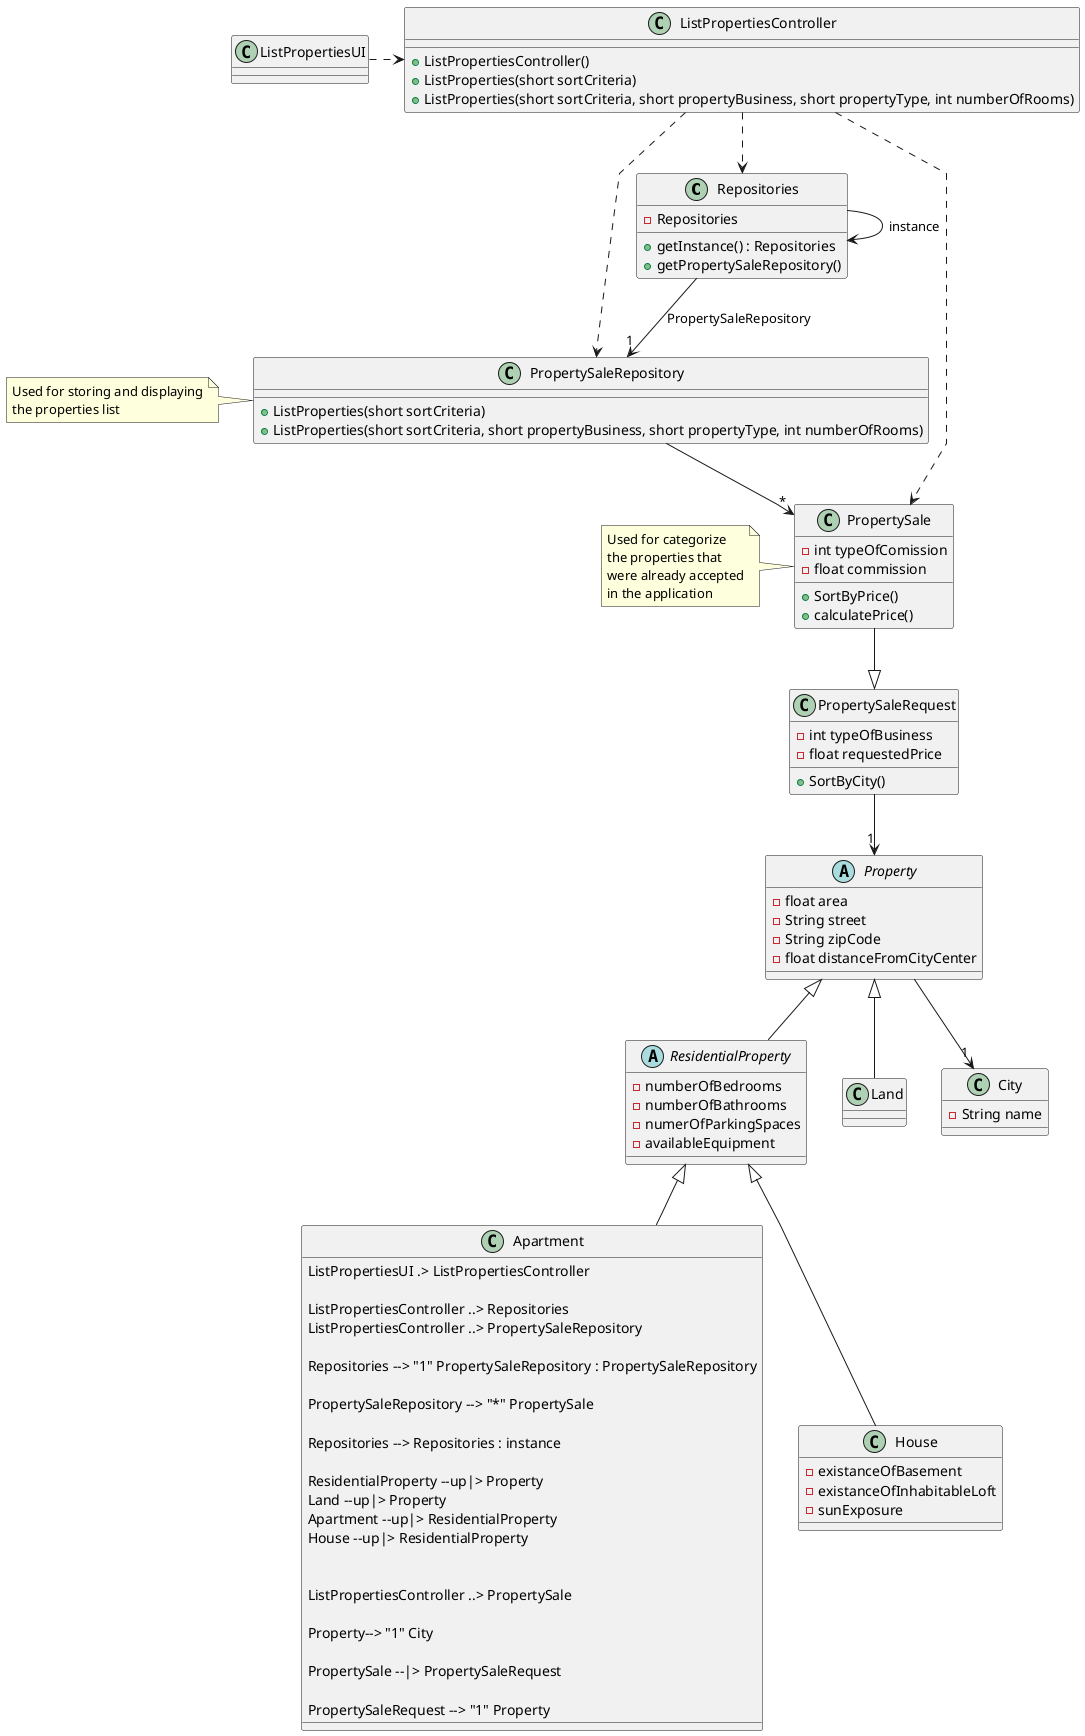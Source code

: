 @startuml
'skinparam monochrome true
skinparam packageStyle rectangle
skinparam shadowing false
skinparam linetype polyline
'skinparam linetype orto

'left to right direction

class Repositories {
- Repositories
+ getInstance() : Repositories
+ getPropertySaleRepository()
}

class PropertySaleRepository{
+ ListProperties(short sortCriteria)
+ ListProperties(short sortCriteria, short propertyBusiness, short propertyType, int numberOfRooms)
}

note left of PropertySaleRepository
    Used for storing and displaying
    the properties list
end note

class ListPropertiesController {
    + ListPropertiesController()
    + ListProperties(short sortCriteria)
    + ListProperties(short sortCriteria, short propertyBusiness, short propertyType, int numberOfRooms)
}

class PropertySaleRequest{
- int typeOfBusiness
- float requestedPrice
+ SortByCity()
}


class ListPropertiesUI {
}

class PropertySale {
- int typeOfComission
- float commission

+ SortByPrice()
+ calculatePrice()
}

note left of PropertySale
    Used for categorize
    the properties that
    were already accepted
    in the application
end note

abstract class Property {
- float area
- String street
- String zipCode
- float distanceFromCityCenter

}

class Land {

}

class City{
- String name
}

abstract class ResidentialProperty {
- numberOfBedrooms
- numberOfBathrooms
- numerOfParkingSpaces
- availableEquipment
}

class Apartment {
ListPropertiesUI .> ListPropertiesController

ListPropertiesController ..> Repositories
ListPropertiesController ..> PropertySaleRepository

Repositories --> "1" PropertySaleRepository : PropertySaleRepository

PropertySaleRepository --> "*" PropertySale

Repositories --> Repositories : instance

ResidentialProperty --up|> Property
Land --up|> Property
Apartment --up|> ResidentialProperty
House --up|> ResidentialProperty


ListPropertiesController ..> PropertySale

Property--> "1" City

PropertySale --|> PropertySaleRequest

PropertySaleRequest --> "1" Property
}

class House {
- existanceOfBasement
- existanceOfInhabitableLoft
- sunExposure
}

ListPropertiesUI .> ListPropertiesController

ListPropertiesController ..> Repositories
ListPropertiesController ..> PropertySaleRepository

Repositories --> "1" PropertySaleRepository : PropertySaleRepository

PropertySaleRepository --> "*" PropertySale

Repositories --> Repositories : instance

ResidentialProperty --up|> Property
Land --up|> Property
Apartment --up|> ResidentialProperty
House --up|> ResidentialProperty


ListPropertiesController ..> PropertySale

Property--> "1" City

PropertySale --|> PropertySaleRequest

PropertySaleRequest --> "1" Property

@enduml
